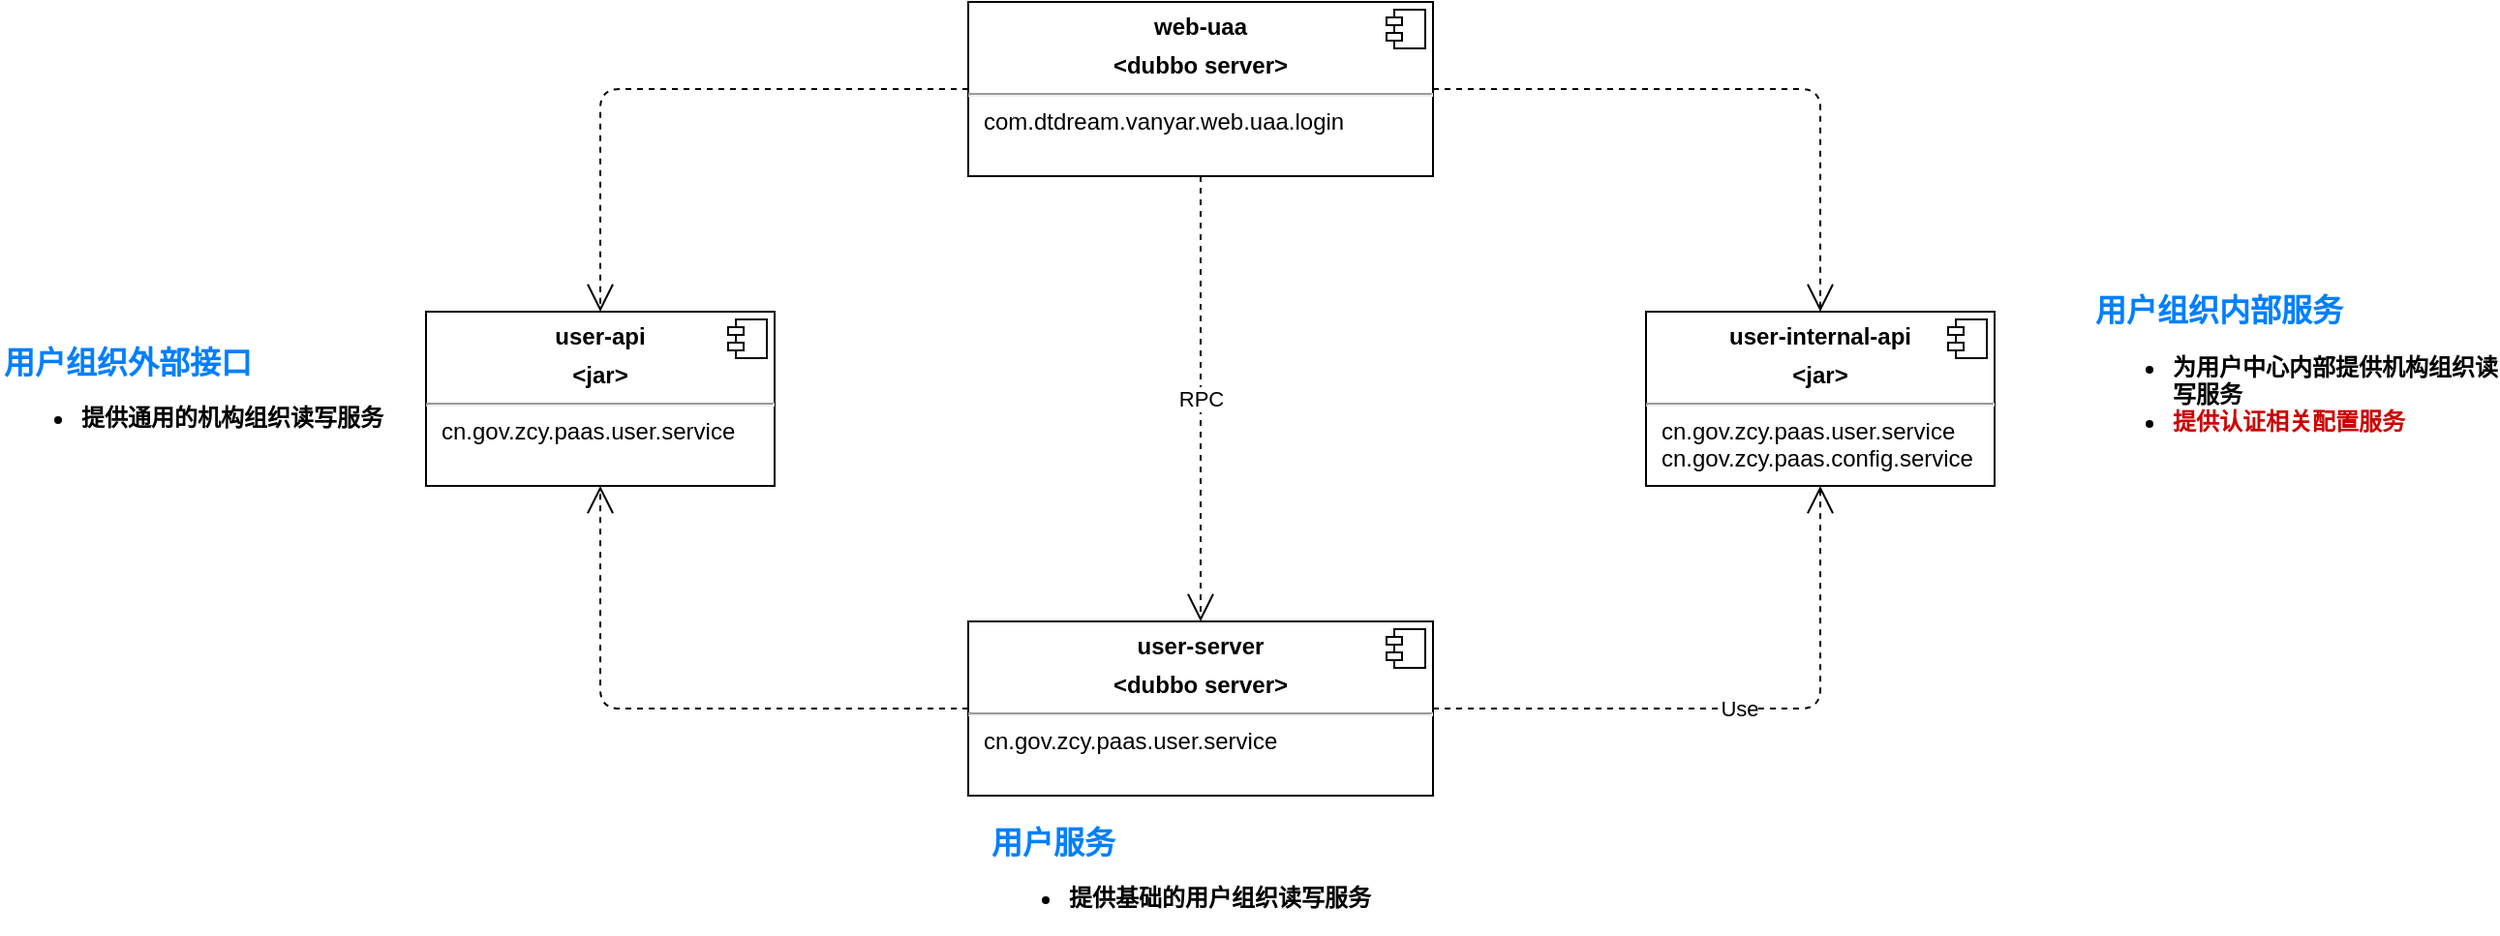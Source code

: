 <mxfile version="13.8.2" type="github">
  <diagram name="Page-1" id="929967ad-93f9-6ef4-fab6-5d389245f69c">
    <mxGraphModel dx="2699.5" dy="589" grid="1" gridSize="10" guides="1" tooltips="1" connect="1" arrows="1" fold="1" page="1" pageScale="1.5" pageWidth="1169" pageHeight="826" background="none" math="0" shadow="0">
      <root>
        <mxCell id="0" style=";html=1;" />
        <mxCell id="1" style=";html=1;" parent="0" />
        <mxCell id="E6D2p6BR3iPtvVAJHZEQ-1" value="&lt;p style=&quot;margin: 0px ; margin-top: 6px ; text-align: center&quot;&gt;&lt;b&gt;user-server&lt;/b&gt;&lt;/p&gt;&lt;p style=&quot;margin: 0px ; margin-top: 6px ; text-align: center&quot;&gt;&lt;b&gt;&amp;lt;dubbo server&amp;gt;&lt;/b&gt;&lt;/p&gt;&lt;hr&gt;&lt;p style=&quot;margin: 0px ; margin-left: 8px&quot;&gt;cn.gov.zcy.paas.user.service&lt;/p&gt;" style="align=left;overflow=fill;html=1;dropTarget=0;" parent="1" vertex="1">
          <mxGeometry x="320" y="360" width="240" height="90" as="geometry" />
        </mxCell>
        <mxCell id="E6D2p6BR3iPtvVAJHZEQ-2" value="" style="shape=component;jettyWidth=8;jettyHeight=4;" parent="E6D2p6BR3iPtvVAJHZEQ-1" vertex="1">
          <mxGeometry x="1" width="20" height="20" relative="1" as="geometry">
            <mxPoint x="-24" y="4" as="offset" />
          </mxGeometry>
        </mxCell>
        <mxCell id="E6D2p6BR3iPtvVAJHZEQ-5" value="&lt;p style=&quot;margin: 0px ; margin-top: 6px ; text-align: center&quot;&gt;&lt;b&gt;user-api&lt;/b&gt;&lt;/p&gt;&lt;p style=&quot;margin: 0px ; margin-top: 6px ; text-align: center&quot;&gt;&lt;b&gt;&amp;lt;jar&amp;gt;&lt;/b&gt;&lt;/p&gt;&lt;hr&gt;&lt;p style=&quot;margin: 0px ; margin-left: 8px&quot;&gt;cn.gov.zcy.paas.user.service&lt;br&gt;&lt;/p&gt;" style="align=left;overflow=fill;html=1;dropTarget=0;" parent="1" vertex="1">
          <mxGeometry x="40" y="200" width="180" height="90" as="geometry" />
        </mxCell>
        <mxCell id="E6D2p6BR3iPtvVAJHZEQ-6" value="" style="shape=component;jettyWidth=8;jettyHeight=4;" parent="E6D2p6BR3iPtvVAJHZEQ-5" vertex="1">
          <mxGeometry x="1" width="20" height="20" relative="1" as="geometry">
            <mxPoint x="-24" y="4" as="offset" />
          </mxGeometry>
        </mxCell>
        <mxCell id="E6D2p6BR3iPtvVAJHZEQ-9" value="" style="endArrow=open;endSize=12;dashed=1;html=1;entryX=0.5;entryY=1;entryDx=0;entryDy=0;exitX=0;exitY=0.5;exitDx=0;exitDy=0;edgeStyle=orthogonalEdgeStyle;" parent="1" source="E6D2p6BR3iPtvVAJHZEQ-1" target="E6D2p6BR3iPtvVAJHZEQ-5" edge="1">
          <mxGeometry width="160" relative="1" as="geometry">
            <mxPoint x="80" y="550" as="sourcePoint" />
            <mxPoint x="240" y="550" as="targetPoint" />
          </mxGeometry>
        </mxCell>
        <mxCell id="E6D2p6BR3iPtvVAJHZEQ-10" value="" style="endArrow=open;endSize=12;dashed=1;html=1;entryX=0.5;entryY=0;entryDx=0;entryDy=0;edgeStyle=orthogonalEdgeStyle;exitX=0;exitY=0.5;exitDx=0;exitDy=0;" parent="1" source="E6D2p6BR3iPtvVAJHZEQ-19" target="E6D2p6BR3iPtvVAJHZEQ-5" edge="1">
          <mxGeometry width="160" relative="1" as="geometry">
            <mxPoint x="320" y="248" as="sourcePoint" />
            <mxPoint x="90" y="250" as="targetPoint" />
          </mxGeometry>
        </mxCell>
        <mxCell id="E6D2p6BR3iPtvVAJHZEQ-13" value="RPC" style="endArrow=open;endSize=12;dashed=1;html=1;exitX=0.5;exitY=1;exitDx=0;exitDy=0;" parent="1" source="E6D2p6BR3iPtvVAJHZEQ-19" target="E6D2p6BR3iPtvVAJHZEQ-1" edge="1">
          <mxGeometry width="160" relative="1" as="geometry">
            <mxPoint x="440" y="292.5" as="sourcePoint" />
            <mxPoint x="340" y="480" as="targetPoint" />
          </mxGeometry>
        </mxCell>
        <mxCell id="E6D2p6BR3iPtvVAJHZEQ-15" value="&lt;font color=&quot;#007fff&quot;&gt;&lt;span style=&quot;font-size: 16px&quot;&gt;用户服务&lt;/span&gt;&lt;/font&gt;&lt;br&gt;&lt;ul&gt;&lt;li&gt;提供基础的用户组织读写服务&lt;/li&gt;&lt;/ul&gt;" style="text;html=1;strokeColor=none;fillColor=none;align=left;verticalAlign=middle;whiteSpace=wrap;rounded=0;fontSize=12;fontStyle=1" parent="1" vertex="1">
          <mxGeometry x="330" y="470" width="210" height="45" as="geometry" />
        </mxCell>
        <mxCell id="E6D2p6BR3iPtvVAJHZEQ-16" value="&lt;font color=&quot;#007fff&quot;&gt;&lt;span style=&quot;font-size: 16px&quot;&gt;用户组织内部服务&lt;/span&gt;&lt;/font&gt;&lt;br&gt;&lt;ul&gt;&lt;li&gt;为用户中心内部提供机构组织读写服务&lt;/li&gt;&lt;li&gt;&lt;font color=&quot;#cc0000&quot;&gt;提供认证相关配置服务&lt;/font&gt;&lt;/li&gt;&lt;/ul&gt;" style="text;html=1;strokeColor=none;fillColor=none;align=left;verticalAlign=middle;whiteSpace=wrap;rounded=0;fontSize=12;fontStyle=1" parent="1" vertex="1">
          <mxGeometry x="900" y="200" width="210" height="65" as="geometry" />
        </mxCell>
        <mxCell id="E6D2p6BR3iPtvVAJHZEQ-19" value="&lt;p style=&quot;margin: 0px ; margin-top: 6px ; text-align: center&quot;&gt;&lt;b&gt;web-uaa&lt;/b&gt;&lt;/p&gt;&lt;p style=&quot;margin: 0px ; margin-top: 6px ; text-align: center&quot;&gt;&lt;b&gt;&amp;lt;dubbo server&amp;gt;&lt;/b&gt;&lt;/p&gt;&lt;hr&gt;&lt;p style=&quot;margin: 0px ; margin-left: 8px&quot;&gt;com.dtdream.vanyar.web.uaa.login&lt;br&gt;&lt;/p&gt;" style="align=left;overflow=fill;html=1;dropTarget=0;" parent="1" vertex="1">
          <mxGeometry x="320" y="40" width="240" height="90" as="geometry" />
        </mxCell>
        <mxCell id="E6D2p6BR3iPtvVAJHZEQ-20" value="" style="shape=component;jettyWidth=8;jettyHeight=4;" parent="E6D2p6BR3iPtvVAJHZEQ-19" vertex="1">
          <mxGeometry x="1" width="20" height="20" relative="1" as="geometry">
            <mxPoint x="-24" y="4" as="offset" />
          </mxGeometry>
        </mxCell>
        <mxCell id="E6D2p6BR3iPtvVAJHZEQ-22" value="&lt;font color=&quot;#007fff&quot;&gt;&lt;span style=&quot;font-size: 16px&quot;&gt;用户组织外部接口&lt;/span&gt;&lt;/font&gt;&lt;br&gt;&lt;ul&gt;&lt;li&gt;提供通用的机构组织读写服务&lt;/li&gt;&lt;/ul&gt;" style="text;html=1;strokeColor=none;fillColor=none;align=left;verticalAlign=middle;whiteSpace=wrap;rounded=0;fontSize=12;fontStyle=1" parent="1" vertex="1">
          <mxGeometry x="-180" y="212.5" width="210" height="65" as="geometry" />
        </mxCell>
        <mxCell id="E6D2p6BR3iPtvVAJHZEQ-28" value="&lt;p style=&quot;margin: 0px ; margin-top: 6px ; text-align: center&quot;&gt;&lt;b&gt;user-internal-api&lt;/b&gt;&lt;/p&gt;&lt;p style=&quot;margin: 0px ; margin-top: 6px ; text-align: center&quot;&gt;&lt;b&gt;&amp;lt;jar&amp;gt;&lt;/b&gt;&lt;/p&gt;&lt;hr&gt;&lt;p style=&quot;margin: 0px ; margin-left: 8px&quot;&gt;cn.gov.zcy.paas.user.service&lt;br&gt;&lt;/p&gt;&lt;p style=&quot;margin: 0px ; margin-left: 8px&quot;&gt;cn.gov.zcy.paas.config.service&lt;br&gt;&lt;/p&gt;" style="align=left;overflow=fill;html=1;dropTarget=0;" parent="1" vertex="1">
          <mxGeometry x="670" y="200" width="180" height="90" as="geometry" />
        </mxCell>
        <mxCell id="E6D2p6BR3iPtvVAJHZEQ-29" value="" style="shape=component;jettyWidth=8;jettyHeight=4;" parent="E6D2p6BR3iPtvVAJHZEQ-28" vertex="1">
          <mxGeometry x="1" width="20" height="20" relative="1" as="geometry">
            <mxPoint x="-24" y="4" as="offset" />
          </mxGeometry>
        </mxCell>
        <mxCell id="E6D2p6BR3iPtvVAJHZEQ-30" value="" style="endArrow=open;endSize=12;dashed=1;html=1;exitX=1;exitY=0.5;exitDx=0;exitDy=0;entryX=0.5;entryY=0;entryDx=0;entryDy=0;edgeStyle=orthogonalEdgeStyle;" parent="1" source="E6D2p6BR3iPtvVAJHZEQ-19" target="E6D2p6BR3iPtvVAJHZEQ-28" edge="1">
          <mxGeometry width="160" relative="1" as="geometry">
            <mxPoint x="370" y="210" as="sourcePoint" />
            <mxPoint x="530" y="210" as="targetPoint" />
          </mxGeometry>
        </mxCell>
        <mxCell id="E6D2p6BR3iPtvVAJHZEQ-31" value="Use" style="endArrow=open;endSize=12;dashed=1;html=1;exitX=1;exitY=0.5;exitDx=0;exitDy=0;entryX=0.5;entryY=1;entryDx=0;entryDy=0;edgeStyle=orthogonalEdgeStyle;" parent="1" source="E6D2p6BR3iPtvVAJHZEQ-1" target="E6D2p6BR3iPtvVAJHZEQ-28" edge="1">
          <mxGeometry width="160" relative="1" as="geometry">
            <mxPoint x="370" y="210" as="sourcePoint" />
            <mxPoint x="530" y="210" as="targetPoint" />
          </mxGeometry>
        </mxCell>
      </root>
    </mxGraphModel>
  </diagram>
</mxfile>
